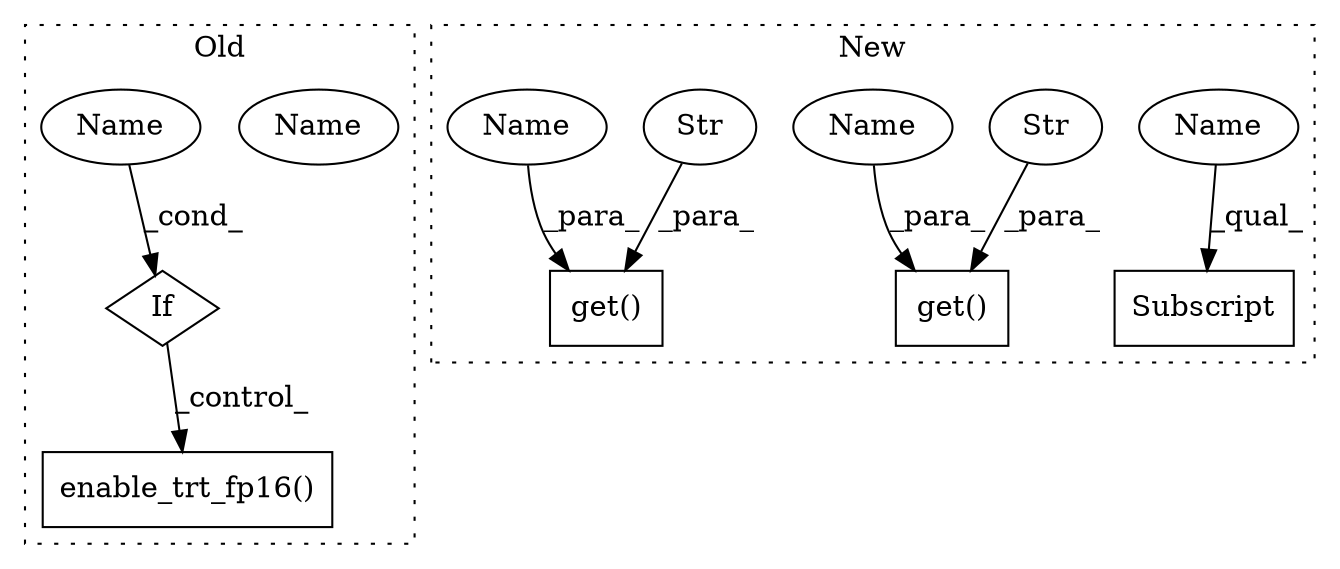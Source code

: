 digraph G {
subgraph cluster0 {
1 [label="enable_trt_fp16()" a="75" s="4730" l="24" shape="box"];
3 [label="If" a="96" s="4705" l="3" shape="diamond"];
8 [label="Name" a="87" s="4708" l="8" shape="ellipse"];
12 [label="Name" a="87" s="4708" l="8" shape="ellipse"];
label = "Old";
style="dotted";
}
subgraph cluster1 {
2 [label="get()" a="75" s="5731,5763" l="15,1" shape="box"];
4 [label="get()" a="75" s="5696,5728" l="15,1" shape="box"];
5 [label="Str" a="66" s="5746" l="11" shape="ellipse"];
6 [label="Str" a="66" s="5711" l="11" shape="ellipse"];
7 [label="Subscript" a="63" s="5671,0" l="23,0" shape="box"];
9 [label="Name" a="87" s="5671" l="10" shape="ellipse"];
10 [label="Name" a="87" s="5724" l="4" shape="ellipse"];
11 [label="Name" a="87" s="5759" l="4" shape="ellipse"];
label = "New";
style="dotted";
}
3 -> 1 [label="_control_"];
5 -> 2 [label="_para_"];
6 -> 4 [label="_para_"];
9 -> 7 [label="_qual_"];
10 -> 4 [label="_para_"];
11 -> 2 [label="_para_"];
12 -> 3 [label="_cond_"];
}